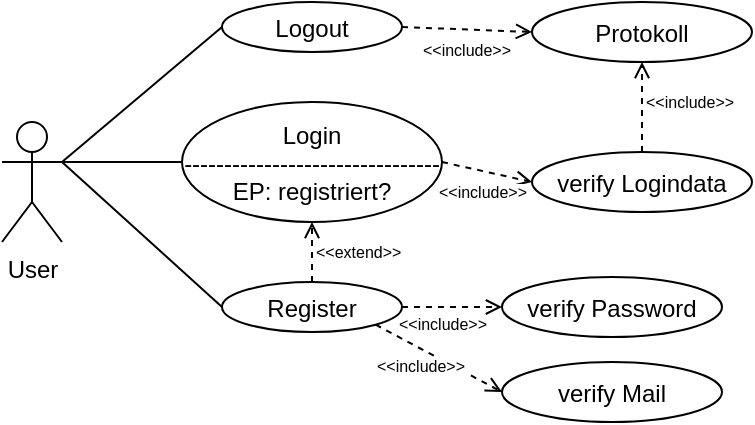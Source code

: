 <mxfile>
    <diagram id="IBGAWu8_Kx7dakM2yCiW" name="UseCase">
        <mxGraphModel dx="941" dy="678" grid="1" gridSize="10" guides="1" tooltips="1" connect="1" arrows="1" fold="1" page="1" pageScale="1" pageWidth="850" pageHeight="1100" math="0" shadow="0">
            <root>
                <mxCell id="0"/>
                <mxCell id="1" parent="0"/>
                <mxCell id="18" style="edgeStyle=none;html=1;exitX=1;exitY=0.333;exitDx=0;exitDy=0;exitPerimeter=0;entryX=0;entryY=0.5;entryDx=0;entryDy=0;fontSize=8;endArrow=none;endFill=0;" parent="1" source="2" target="17" edge="1">
                    <mxGeometry relative="1" as="geometry"/>
                </mxCell>
                <mxCell id="2" value="User" style="shape=umlActor;verticalLabelPosition=bottom;verticalAlign=top;html=1;" parent="1" vertex="1">
                    <mxGeometry x="50" y="110" width="30" height="60" as="geometry"/>
                </mxCell>
                <mxCell id="5" style="edgeStyle=none;html=1;exitX=0;exitY=0.5;exitDx=0;exitDy=0;entryX=1;entryY=0.333;entryDx=0;entryDy=0;entryPerimeter=0;endArrow=none;endFill=0;" parent="1" source="3" target="2" edge="1">
                    <mxGeometry relative="1" as="geometry"/>
                </mxCell>
                <mxCell id="14" value="&amp;lt;&amp;lt;include&amp;gt;&amp;gt;" style="edgeStyle=none;html=1;exitX=1;exitY=0.5;exitDx=0;exitDy=0;entryX=0;entryY=0.5;entryDx=0;entryDy=0;dashed=1;fontSize=8;endArrow=open;endFill=0;" parent="1" source="3" target="13" edge="1">
                    <mxGeometry y="-10" relative="1" as="geometry">
                        <mxPoint as="offset"/>
                    </mxGeometry>
                </mxCell>
                <mxCell id="3" value="Login&#10;--------------------------------&#10;EP: registriert?" style="ellipse;" parent="1" vertex="1">
                    <mxGeometry x="140" y="100" width="130" height="60" as="geometry"/>
                </mxCell>
                <mxCell id="7" style="edgeStyle=none;html=1;exitX=0;exitY=0.5;exitDx=0;exitDy=0;entryX=1;entryY=0.333;entryDx=0;entryDy=0;entryPerimeter=0;endArrow=none;endFill=0;" parent="1" source="4" target="2" edge="1">
                    <mxGeometry relative="1" as="geometry"/>
                </mxCell>
                <mxCell id="8" value="&amp;lt;&amp;lt;extend&amp;gt;&amp;gt;" style="edgeStyle=none;html=1;exitX=0.5;exitY=0;exitDx=0;exitDy=0;entryX=0.5;entryY=1;entryDx=0;entryDy=0;endArrow=open;endFill=0;dashed=1;align=left;fontSize=8;" parent="1" source="4" target="3" edge="1">
                    <mxGeometry relative="1" as="geometry">
                        <mxPoint as="offset"/>
                    </mxGeometry>
                </mxCell>
                <mxCell id="10" value="&amp;lt;&amp;lt;include&amp;gt;&amp;gt;" style="edgeStyle=none;html=1;exitX=1;exitY=0.5;exitDx=0;exitDy=0;entryX=0;entryY=0.5;entryDx=0;entryDy=0;dashed=1;fontSize=8;endArrow=open;endFill=0;" parent="1" source="4" target="9" edge="1">
                    <mxGeometry x="-0.2" y="-7" relative="1" as="geometry">
                        <mxPoint y="1" as="offset"/>
                    </mxGeometry>
                </mxCell>
                <mxCell id="4" value="Register" style="ellipse;" parent="1" vertex="1">
                    <mxGeometry x="160" y="190" width="90" height="25" as="geometry"/>
                </mxCell>
                <mxCell id="9" value="verify Password" style="ellipse;" parent="1" vertex="1">
                    <mxGeometry x="300" y="187.5" width="110" height="30" as="geometry"/>
                </mxCell>
                <mxCell id="11" value="verify Mail" style="ellipse;" parent="1" vertex="1">
                    <mxGeometry x="300" y="230" width="110" height="30" as="geometry"/>
                </mxCell>
                <mxCell id="12" value="&amp;lt;&amp;lt;include&amp;gt;&amp;gt;" style="edgeStyle=none;html=1;exitX=1;exitY=1;exitDx=0;exitDy=0;entryX=0;entryY=0.5;entryDx=0;entryDy=0;dashed=1;fontSize=8;endArrow=open;endFill=0;" parent="1" source="4" target="11" edge="1">
                    <mxGeometry x="-0.2" y="-7" relative="1" as="geometry">
                        <mxPoint x="260" y="212.5" as="sourcePoint"/>
                        <mxPoint x="310" y="212.5" as="targetPoint"/>
                        <mxPoint y="1" as="offset"/>
                    </mxGeometry>
                </mxCell>
                <mxCell id="13" value="verify Logindata" style="ellipse;" parent="1" vertex="1">
                    <mxGeometry x="315" y="125" width="110" height="30" as="geometry"/>
                </mxCell>
                <mxCell id="15" value="Protokoll" style="ellipse;" parent="1" vertex="1">
                    <mxGeometry x="315" y="50" width="110" height="30" as="geometry"/>
                </mxCell>
                <mxCell id="16" value="&amp;lt;&amp;lt;include&amp;gt;&amp;gt;" style="edgeStyle=none;html=1;exitX=0.5;exitY=0;exitDx=0;exitDy=0;dashed=1;fontSize=8;endArrow=open;endFill=0;align=left;" parent="1" source="13" target="15" edge="1">
                    <mxGeometry x="0.111" relative="1" as="geometry">
                        <mxPoint x="270" y="110" as="sourcePoint"/>
                        <mxPoint x="325" y="110" as="targetPoint"/>
                        <mxPoint as="offset"/>
                    </mxGeometry>
                </mxCell>
                <mxCell id="17" value="Logout" style="ellipse;" parent="1" vertex="1">
                    <mxGeometry x="160" y="50" width="90" height="25" as="geometry"/>
                </mxCell>
                <mxCell id="19" value="&amp;lt;&amp;lt;include&amp;gt;&amp;gt;" style="edgeStyle=none;html=1;exitX=1;exitY=0.5;exitDx=0;exitDy=0;dashed=1;fontSize=8;endArrow=open;endFill=0;entryX=0;entryY=0.5;entryDx=0;entryDy=0;" parent="1" source="17" target="15" edge="1">
                    <mxGeometry y="-10" relative="1" as="geometry">
                        <mxPoint x="380" y="135" as="sourcePoint"/>
                        <mxPoint x="390.586" y="99.952" as="targetPoint"/>
                        <mxPoint as="offset"/>
                    </mxGeometry>
                </mxCell>
            </root>
        </mxGraphModel>
    </diagram>
    <diagram id="Udd3E-98QA-qqsInjd2H" name="ERM">
        <mxGraphModel dx="941" dy="678" grid="1" gridSize="10" guides="1" tooltips="1" connect="1" arrows="1" fold="1" page="1" pageScale="1" pageWidth="850" pageHeight="1100" math="0" shadow="0">
            <root>
                <mxCell id="0"/>
                <mxCell id="1" parent="0"/>
                <mxCell id="q2NWLuipzliOTEMS1dcM-1" value="user" style="fontStyle=0;fontSize=11;" parent="1" vertex="1">
                    <mxGeometry x="130" y="120" width="120" height="40" as="geometry"/>
                </mxCell>
                <mxCell id="q2NWLuipzliOTEMS1dcM-2" value="protocol" style="fontStyle=0;fontSize=11;" parent="1" vertex="1">
                    <mxGeometry x="425" y="120" width="120" height="40" as="geometry"/>
                </mxCell>
                <mxCell id="05bgayjinYmatrhTZjWW-1" value="create" style="rhombus;aspect=fixed;fontSize=11;" parent="1" vertex="1">
                    <mxGeometry x="308" y="110" width="60" height="60" as="geometry"/>
                </mxCell>
                <mxCell id="05bgayjinYmatrhTZjWW-2" value="1" style="endArrow=none;html=1;rounded=0;align=center;verticalAlign=bottom;labelBackgroundColor=none;fontSize=11;exitX=1;exitY=0.5;exitDx=0;exitDy=0;" parent="1" source="q2NWLuipzliOTEMS1dcM-1" target="05bgayjinYmatrhTZjWW-1" edge="1">
                    <mxGeometry relative="1" as="geometry">
                        <mxPoint x="280" y="160" as="sourcePoint"/>
                    </mxGeometry>
                </mxCell>
                <mxCell id="05bgayjinYmatrhTZjWW-3" value="n" style="endArrow=none;html=1;rounded=0;align=center;verticalAlign=bottom;labelBackgroundColor=none;fontSize=11;entryX=0;entryY=0.5;entryDx=0;entryDy=0;" parent="1" source="05bgayjinYmatrhTZjWW-1" target="q2NWLuipzliOTEMS1dcM-2" edge="1">
                    <mxGeometry relative="1" as="geometry">
                        <mxPoint x="420" y="160" as="targetPoint"/>
                    </mxGeometry>
                </mxCell>
                <mxCell id="05bgayjinYmatrhTZjWW-4" value="id:int (PK)&lt;br&gt;username:varchar(255) NN unique&lt;br&gt;password:varchar(255) NN&lt;br&gt;created_at:int NN default current_timestamp&lt;br&gt;counter_fail_login:tinyint(1) unsigned default 0&lt;br&gt;banned_at:int" style="text;html=1;align=left;verticalAlign=top;resizable=0;points=[];autosize=1;strokeColor=none;fillColor=none;fontSize=11;labelPosition=center;verticalLabelPosition=middle;" parent="1" vertex="1">
                    <mxGeometry x="130" y="160" width="250" height="90" as="geometry"/>
                </mxCell>
                <mxCell id="05bgayjinYmatrhTZjWW-5" value="id:int (PK)&lt;br&gt;user_id:int (FK)&lt;br&gt;create_at:int NN default current_timestamp&lt;br&gt;ip:varchar(15) NN&lt;br&gt;url:varchar(255) NN&lt;br&gt;browser:varchar(255) NN&lt;br&gt;status:tinyint(1) unsigned" style="text;html=1;align=left;verticalAlign=top;resizable=0;points=[];autosize=1;strokeColor=none;fillColor=none;fontSize=11;" parent="1" vertex="1">
                    <mxGeometry x="425" y="160" width="230" height="110" as="geometry"/>
                </mxCell>
            </root>
        </mxGraphModel>
    </diagram>
    <diagram id="19qTDLSi0NREUjX-vqOL" name="ClassDiag">
        <mxGraphModel dx="941" dy="678" grid="1" gridSize="10" guides="1" tooltips="1" connect="1" arrows="1" fold="1" page="1" pageScale="1" pageWidth="850" pageHeight="1100" math="0" shadow="0">
            <root>
                <mxCell id="0"/>
                <mxCell id="1" parent="0"/>
                <mxCell id="05gbnumkBpOHfSoH0cbG-1" value="&lt;b&gt;:Db&lt;br&gt;&lt;/b&gt;{final}" style="swimlane;fontStyle=0;align=center;verticalAlign=top;childLayout=stackLayout;horizontal=1;startSize=40;horizontalStack=0;resizeParent=1;resizeParentMax=0;resizeLast=0;collapsible=0;marginBottom=0;html=1;" parent="1" vertex="1">
                    <mxGeometry x="10" y="20" width="280" height="350" as="geometry"/>
                </mxCell>
                <mxCell id="05gbnumkBpOHfSoH0cbG-3" value="- db:str|null&lt;br&gt;- db_user:str&lt;br&gt;- db_pass:str&lt;br&gt;- dbc:mysqli|false&lt;br&gt;- mystmt:mysqli_stmt|false&lt;br&gt;- result:mysqli_result|false&lt;br&gt;- data:array&lt;br&gt;- insert_id:int&lt;br&gt;- affected_rows:int&lt;br&gt;- msgs:Msgs" style="text;html=1;strokeColor=none;fillColor=none;align=left;verticalAlign=top;spacingLeft=4;spacingRight=4;overflow=hidden;rotatable=0;points=[[0,0.5],[1,0.5]];portConstraint=eastwest;" parent="05gbnumkBpOHfSoH0cbG-1" vertex="1">
                    <mxGeometry y="40" width="280" height="160" as="geometry"/>
                </mxCell>
                <mxCell id="05gbnumkBpOHfSoH0cbG-6" value="" style="line;strokeWidth=1;fillColor=none;align=left;verticalAlign=middle;spacingTop=-1;spacingLeft=3;spacingRight=3;rotatable=0;labelPosition=right;points=[];portConstraint=eastwest;" parent="05gbnumkBpOHfSoH0cbG-1" vertex="1">
                    <mxGeometry y="200" width="280" height="8" as="geometry"/>
                </mxCell>
                <mxCell id="05gbnumkBpOHfSoH0cbG-8" value="+ Db(host, port, db, user, pass stmt, params):void&lt;br&gt;- connect():void&lt;br&gt;+ setDb(db:str):void&lt;br&gt;+ query(stmt:Stmt, params:mixed[]):void&lt;br&gt;+ getData():array&lt;br&gt;+ getInsertId():int|false&lt;br&gt;+ getAffectedRows():int|false&lt;br&gt;- setUser(user:str):void&lt;br&gt;- setPass(pass:str):void" style="text;html=1;strokeColor=none;fillColor=none;align=left;verticalAlign=middle;spacingLeft=4;spacingRight=4;overflow=hidden;rotatable=0;points=[[0,0.5],[1,0.5]];portConstraint=eastwest;" parent="05gbnumkBpOHfSoH0cbG-1" vertex="1">
                    <mxGeometry y="208" width="280" height="142" as="geometry"/>
                </mxCell>
                <mxCell id="05gbnumkBpOHfSoH0cbG-9" value="&lt;b&gt;:Msgs&lt;/b&gt;" style="swimlane;fontStyle=0;align=center;verticalAlign=top;childLayout=stackLayout;horizontal=1;startSize=30;horizontalStack=0;resizeParent=1;resizeParentMax=0;resizeLast=0;collapsible=0;marginBottom=0;html=1;" parent="1" vertex="1">
                    <mxGeometry x="335" y="270" width="180" height="110" as="geometry"/>
                </mxCell>
                <mxCell id="05gbnumkBpOHfSoH0cbG-10" value="- msgs:array" style="text;html=1;strokeColor=none;fillColor=none;align=left;verticalAlign=middle;spacingLeft=4;spacingRight=4;overflow=hidden;rotatable=0;points=[[0,0.5],[1,0.5]];portConstraint=eastwest;" parent="05gbnumkBpOHfSoH0cbG-9" vertex="1">
                    <mxGeometry y="30" width="180" height="30" as="geometry"/>
                </mxCell>
                <mxCell id="05gbnumkBpOHfSoH0cbG-11" value="" style="line;strokeWidth=1;fillColor=none;align=left;verticalAlign=middle;spacingTop=-1;spacingLeft=3;spacingRight=3;rotatable=0;labelPosition=right;points=[];portConstraint=eastwest;" parent="05gbnumkBpOHfSoH0cbG-9" vertex="1">
                    <mxGeometry y="60" width="180" height="8" as="geometry"/>
                </mxCell>
                <mxCell id="05gbnumkBpOHfSoH0cbG-12" value="+ set(Exception, Msgtype):void&lt;br&gt;+ get(int|null):array" style="text;html=1;strokeColor=none;fillColor=none;align=left;verticalAlign=middle;spacingLeft=4;spacingRight=4;overflow=hidden;rotatable=0;points=[[0,0.5],[1,0.5]];portConstraint=eastwest;" parent="05gbnumkBpOHfSoH0cbG-9" vertex="1">
                    <mxGeometry y="68" width="180" height="42" as="geometry"/>
                </mxCell>
                <mxCell id="05gbnumkBpOHfSoH0cbG-13" value="&lt;b&gt;:Server&lt;/b&gt;" style="swimlane;fontStyle=0;align=center;verticalAlign=top;childLayout=stackLayout;horizontal=1;startSize=40;horizontalStack=0;resizeParent=1;resizeParentMax=0;resizeLast=0;collapsible=0;marginBottom=0;html=1;" parent="1" vertex="1">
                    <mxGeometry x="330" y="10" width="140" height="190" as="geometry"/>
                </mxCell>
                <mxCell id="05gbnumkBpOHfSoH0cbG-14" value="# host:str&lt;br&gt;# port:int&lt;br&gt;- is_available:bool&lt;br&gt;- msgs:Msgs" style="text;html=1;strokeColor=none;fillColor=none;align=left;verticalAlign=top;spacingLeft=4;spacingRight=4;overflow=hidden;rotatable=0;points=[[0,0.5],[1,0.5]];portConstraint=eastwest;" parent="05gbnumkBpOHfSoH0cbG-13" vertex="1">
                    <mxGeometry y="40" width="140" height="70" as="geometry"/>
                </mxCell>
                <mxCell id="05gbnumkBpOHfSoH0cbG-15" value="" style="line;strokeWidth=1;fillColor=none;align=left;verticalAlign=middle;spacingTop=-1;spacingLeft=3;spacingRight=3;rotatable=0;labelPosition=right;points=[];portConstraint=eastwest;" parent="05gbnumkBpOHfSoH0cbG-13" vertex="1">
                    <mxGeometry y="110" width="140" height="8" as="geometry"/>
                </mxCell>
                <mxCell id="05gbnumkBpOHfSoH0cbG-16" value="+ Server(host, port):void&lt;br&gt;+ isAvailable():bool&lt;br&gt;- setHost(host):void&lt;br&gt;- setPort(port):void" style="text;html=1;strokeColor=none;fillColor=none;align=left;verticalAlign=middle;spacingLeft=4;spacingRight=4;overflow=hidden;rotatable=0;points=[[0,0.5],[1,0.5]];portConstraint=eastwest;" parent="05gbnumkBpOHfSoH0cbG-13" vertex="1">
                    <mxGeometry y="118" width="140" height="72" as="geometry"/>
                </mxCell>
                <mxCell id="05gbnumkBpOHfSoH0cbG-17" value="&lt;b&gt;:Session&lt;/b&gt;" style="swimlane;fontStyle=0;align=center;verticalAlign=top;childLayout=stackLayout;horizontal=1;startSize=30;horizontalStack=0;resizeParent=1;resizeParentMax=0;resizeLast=0;collapsible=0;marginBottom=0;html=1;" parent="1" vertex="1">
                    <mxGeometry x="620" y="160" width="140" height="240" as="geometry"/>
                </mxCell>
                <mxCell id="05gbnumkBpOHfSoH0cbG-18" value="- savepath:str&lt;br&gt;- samesite:Samesite&lt;br&gt;- path:str&lt;br&gt;- httponly:bool&lt;br&gt;- secure: bool&lt;br&gt;- lifetime:int&lt;br&gt;- domain:str&lt;br&gt;- msgs:Msgs" style="text;html=1;strokeColor=none;fillColor=none;align=left;verticalAlign=middle;spacingLeft=4;spacingRight=4;overflow=hidden;rotatable=0;points=[[0,0.5],[1,0.5]];portConstraint=eastwest;" parent="05gbnumkBpOHfSoH0cbG-17" vertex="1">
                    <mxGeometry y="30" width="140" height="130" as="geometry"/>
                </mxCell>
                <mxCell id="05gbnumkBpOHfSoH0cbG-19" value="" style="line;strokeWidth=1;fillColor=none;align=left;verticalAlign=middle;spacingTop=-1;spacingLeft=3;spacingRight=3;rotatable=0;labelPosition=right;points=[];portConstraint=eastwest;" parent="05gbnumkBpOHfSoH0cbG-17" vertex="1">
                    <mxGeometry y="160" width="140" height="8" as="geometry"/>
                </mxCell>
                <mxCell id="05gbnumkBpOHfSoH0cbG-20" value="+ Session():void&lt;br&gt;+ set(key, value):void&lt;br&gt;+ get(key):mixed&lt;br&gt;- setSavepath(path):void" style="text;html=1;strokeColor=none;fillColor=none;align=left;verticalAlign=middle;spacingLeft=4;spacingRight=4;overflow=hidden;rotatable=0;points=[[0,0.5],[1,0.5]];portConstraint=eastwest;" parent="05gbnumkBpOHfSoH0cbG-17" vertex="1">
                    <mxGeometry y="168" width="140" height="72" as="geometry"/>
                </mxCell>
                <mxCell id="05gbnumkBpOHfSoH0cbG-21" value="&amp;lt;&amp;lt;enumeration&amp;gt;&amp;gt;&lt;br&gt;&lt;b&gt;Msgtype&lt;/b&gt;&lt;br&gt;" style="swimlane;fontStyle=0;align=center;verticalAlign=top;childLayout=stackLayout;horizontal=1;startSize=44;horizontalStack=0;resizeParent=1;resizeParentMax=0;resizeLast=0;collapsible=0;marginBottom=0;html=1;" parent="1" vertex="1">
                    <mxGeometry x="590" width="140" height="130" as="geometry"/>
                </mxCell>
                <mxCell id="05gbnumkBpOHfSoH0cbG-23" value="Primary&lt;br&gt;Success&lt;br&gt;Info&lt;br&gt;Warning&lt;br&gt;Danger" style="text;html=1;strokeColor=none;fillColor=none;align=left;verticalAlign=top;spacingLeft=4;spacingRight=4;overflow=hidden;rotatable=0;points=[[0,0.5],[1,0.5]];portConstraint=eastwest;" parent="05gbnumkBpOHfSoH0cbG-21" vertex="1">
                    <mxGeometry y="44" width="140" height="86" as="geometry"/>
                </mxCell>
                <mxCell id="05gbnumkBpOHfSoH0cbG-29" value="&amp;lt;&amp;lt;enumeration&amp;gt;&amp;gt;&lt;br&gt;&lt;b&gt;Stmt&lt;/b&gt;" style="swimlane;fontStyle=0;align=center;verticalAlign=top;childLayout=stackLayout;horizontal=1;startSize=40;horizontalStack=0;resizeParent=1;resizeParentMax=0;resizeLast=0;collapsible=0;marginBottom=0;html=1;" parent="1" vertex="1">
                    <mxGeometry x="10" y="420" width="140" height="140" as="geometry"/>
                </mxCell>
                <mxCell id="05gbnumkBpOHfSoH0cbG-30" value="getUserData&lt;br&gt;..." style="text;html=1;strokeColor=none;fillColor=none;align=left;verticalAlign=middle;spacingLeft=4;spacingRight=4;overflow=hidden;rotatable=0;points=[[0,0.5],[1,0.5]];portConstraint=eastwest;" parent="05gbnumkBpOHfSoH0cbG-29" vertex="1">
                    <mxGeometry y="40" width="140" height="40" as="geometry"/>
                </mxCell>
                <mxCell id="05gbnumkBpOHfSoH0cbG-31" value="" style="line;strokeWidth=1;fillColor=none;align=left;verticalAlign=middle;spacingTop=-1;spacingLeft=3;spacingRight=3;rotatable=0;labelPosition=right;points=[];portConstraint=eastwest;" parent="05gbnumkBpOHfSoH0cbG-29" vertex="1">
                    <mxGeometry y="80" width="140" height="8" as="geometry"/>
                </mxCell>
                <mxCell id="05gbnumkBpOHfSoH0cbG-32" value="+ getSQL():str&lt;br&gt;+ getParamTypes():str&lt;br&gt;- getSplit(int):str" style="text;html=1;strokeColor=none;fillColor=none;align=left;verticalAlign=middle;spacingLeft=4;spacingRight=4;overflow=hidden;rotatable=0;points=[[0,0.5],[1,0.5]];portConstraint=eastwest;" parent="05gbnumkBpOHfSoH0cbG-29" vertex="1">
                    <mxGeometry y="88" width="140" height="52" as="geometry"/>
                </mxCell>
                <mxCell id="05gbnumkBpOHfSoH0cbG-33" value="" style="endArrow=none;startArrow=diamondThin;endFill=0;startFill=0;html=1;verticalAlign=bottom;labelBackgroundColor=none;strokeWidth=1;startSize=19;endSize=9;entryX=0.5;entryY=0;entryDx=0;entryDy=0;exitX=0.461;exitY=1.033;exitDx=0;exitDy=0;exitPerimeter=0;" parent="1" source="05gbnumkBpOHfSoH0cbG-8" target="05gbnumkBpOHfSoH0cbG-29" edge="1">
                    <mxGeometry width="160" relative="1" as="geometry">
                        <mxPoint x="230" y="370" as="sourcePoint"/>
                        <mxPoint x="480" y="140" as="targetPoint"/>
                    </mxGeometry>
                </mxCell>
                <mxCell id="05gbnumkBpOHfSoH0cbG-34" value="" style="endArrow=block;startArrow=none;endFill=0;startFill=0;endSize=11;html=1;verticalAlign=bottom;labelBackgroundColor=none;strokeWidth=1;entryX=0;entryY=0.5;entryDx=0;entryDy=0;exitX=0.999;exitY=0.252;exitDx=0;exitDy=0;exitPerimeter=0;" parent="1" source="05gbnumkBpOHfSoH0cbG-3" target="05gbnumkBpOHfSoH0cbG-14" edge="1">
                    <mxGeometry width="160" relative="1" as="geometry">
                        <mxPoint x="290" y="120" as="sourcePoint"/>
                        <mxPoint x="450" y="120" as="targetPoint"/>
                    </mxGeometry>
                </mxCell>
                <mxCell id="05gbnumkBpOHfSoH0cbG-35" value="" style="endArrow=none;startArrow=diamondThin;endFill=0;startFill=1;html=1;verticalAlign=bottom;labelBackgroundColor=none;strokeWidth=1;startSize=19;endSize=9;entryX=0.5;entryY=0;entryDx=0;entryDy=0;exitX=0.555;exitY=1.014;exitDx=0;exitDy=0;exitPerimeter=0;" parent="1" source="05gbnumkBpOHfSoH0cbG-16" target="05gbnumkBpOHfSoH0cbG-9" edge="1">
                    <mxGeometry width="160" relative="1" as="geometry">
                        <mxPoint x="302.21" y="245.63" as="sourcePoint"/>
                        <mxPoint x="380.0" y="340" as="targetPoint"/>
                    </mxGeometry>
                </mxCell>
                <mxCell id="05gbnumkBpOHfSoH0cbG-36" value="" style="endArrow=none;startArrow=diamondThin;endFill=0;startFill=1;html=1;verticalAlign=bottom;labelBackgroundColor=none;strokeWidth=1;startSize=19;endSize=9;entryX=0;entryY=0.5;entryDx=0;entryDy=0;" parent="1" target="05gbnumkBpOHfSoH0cbG-10" edge="1">
                    <mxGeometry width="160" relative="1" as="geometry">
                        <mxPoint x="290" y="290" as="sourcePoint"/>
                        <mxPoint x="570" y="85.0" as="targetPoint"/>
                    </mxGeometry>
                </mxCell>
                <mxCell id="05gbnumkBpOHfSoH0cbG-37" value="" style="endArrow=none;startArrow=diamondThin;endFill=0;startFill=0;html=1;verticalAlign=bottom;labelBackgroundColor=none;strokeWidth=1;startSize=19;endSize=9;entryX=0.25;entryY=1;entryDx=0;entryDy=0;exitX=0.75;exitY=0;exitDx=0;exitDy=0;" parent="1" source="05gbnumkBpOHfSoH0cbG-9" target="05gbnumkBpOHfSoH0cbG-21" edge="1">
                    <mxGeometry width="160" relative="1" as="geometry">
                        <mxPoint x="302.21" y="322.63" as="sourcePoint"/>
                        <mxPoint x="380.0" y="380" as="targetPoint"/>
                    </mxGeometry>
                </mxCell>
                <mxCell id="05gbnumkBpOHfSoH0cbG-38" value="&amp;lt;&amp;lt;enumeration&amp;gt;&amp;gt;&lt;br&gt;&lt;b&gt;Samesite&lt;/b&gt;" style="swimlane;fontStyle=0;align=center;verticalAlign=top;childLayout=stackLayout;horizontal=1;startSize=40;horizontalStack=0;resizeParent=1;resizeParentMax=0;resizeLast=0;collapsible=0;marginBottom=0;html=1;" parent="1" vertex="1">
                    <mxGeometry x="650" y="450" width="140" height="100" as="geometry"/>
                </mxCell>
                <mxCell id="05gbnumkBpOHfSoH0cbG-39" value="Lax&lt;br&gt;Strict&lt;br&gt;None" style="text;html=1;strokeColor=none;fillColor=none;align=left;verticalAlign=middle;spacingLeft=4;spacingRight=4;overflow=hidden;rotatable=0;points=[[0,0.5],[1,0.5]];portConstraint=eastwest;" parent="05gbnumkBpOHfSoH0cbG-38" vertex="1">
                    <mxGeometry y="40" width="140" height="60" as="geometry"/>
                </mxCell>
                <mxCell id="05gbnumkBpOHfSoH0cbG-42" value="" style="endArrow=none;startArrow=diamondThin;endFill=0;startFill=0;html=1;verticalAlign=bottom;labelBackgroundColor=none;strokeWidth=1;startSize=19;endSize=9;entryX=0.5;entryY=0;entryDx=0;entryDy=0;exitX=0.537;exitY=1.031;exitDx=0;exitDy=0;exitPerimeter=0;" parent="1" source="05gbnumkBpOHfSoH0cbG-20" target="05gbnumkBpOHfSoH0cbG-38" edge="1">
                    <mxGeometry width="160" relative="1" as="geometry">
                        <mxPoint x="710" y="400" as="sourcePoint"/>
                        <mxPoint x="787.79" y="467.37" as="targetPoint"/>
                    </mxGeometry>
                </mxCell>
                <mxCell id="05gbnumkBpOHfSoH0cbG-43" value="" style="endArrow=none;startArrow=diamondThin;endFill=0;startFill=1;html=1;verticalAlign=bottom;labelBackgroundColor=none;strokeWidth=1;startSize=19;endSize=9;exitX=0;exitY=0.5;exitDx=0;exitDy=0;entryX=1;entryY=0.5;entryDx=0;entryDy=0;" parent="1" source="05gbnumkBpOHfSoH0cbG-18" target="05gbnumkBpOHfSoH0cbG-10" edge="1">
                    <mxGeometry width="160" relative="1" as="geometry">
                        <mxPoint x="500" y="174" as="sourcePoint"/>
                        <mxPoint x="550" y="215" as="targetPoint"/>
                    </mxGeometry>
                </mxCell>
                <mxCell id="vMj5BwbHL9X6w9c0eY9x-3" value="&lt;b&gt;BaseController&lt;/b&gt;&lt;br&gt;{abstract}" style="swimlane;fontStyle=0;align=center;verticalAlign=top;childLayout=stackLayout;horizontal=1;startSize=40;horizontalStack=0;resizeParent=1;resizeParentMax=0;resizeLast=0;collapsible=0;marginBottom=0;html=1;" parent="1" vertex="1">
                    <mxGeometry x="230" y="610" width="220" height="108" as="geometry"/>
                </mxCell>
                <mxCell id="vMj5BwbHL9X6w9c0eY9x-5" value="# msgs:Msgs&lt;br&gt;# request:mixed[]" style="text;html=1;strokeColor=none;fillColor=none;align=left;verticalAlign=middle;spacingLeft=4;spacingRight=4;overflow=hidden;rotatable=0;points=[[0,0.5],[1,0.5]];portConstraint=eastwest;" parent="vMj5BwbHL9X6w9c0eY9x-3" vertex="1">
                    <mxGeometry y="40" width="220" height="40" as="geometry"/>
                </mxCell>
                <mxCell id="vMj5BwbHL9X6w9c0eY9x-8" value="" style="line;strokeWidth=1;fillColor=none;align=left;verticalAlign=middle;spacingTop=-1;spacingLeft=3;spacingRight=3;rotatable=0;labelPosition=right;points=[];portConstraint=eastwest;" parent="vMj5BwbHL9X6w9c0eY9x-3" vertex="1">
                    <mxGeometry y="80" width="220" height="8" as="geometry"/>
                </mxCell>
                <mxCell id="vMj5BwbHL9X6w9c0eY9x-10" value="+ BaseController(request:mixed[]):void" style="text;html=1;strokeColor=none;fillColor=none;align=left;verticalAlign=middle;spacingLeft=4;spacingRight=4;overflow=hidden;rotatable=0;points=[[0,0.5],[1,0.5]];portConstraint=eastwest;" parent="vMj5BwbHL9X6w9c0eY9x-3" vertex="1">
                    <mxGeometry y="88" width="220" height="20" as="geometry"/>
                </mxCell>
                <mxCell id="vMj5BwbHL9X6w9c0eY9x-11" value="&lt;b&gt;BaseView&lt;/b&gt;&lt;br&gt;{abstract}" style="swimlane;fontStyle=0;align=center;verticalAlign=top;childLayout=stackLayout;horizontal=1;startSize=40;horizontalStack=0;resizeParent=1;resizeParentMax=0;resizeLast=0;collapsible=0;marginBottom=0;html=1;" parent="1" vertex="1">
                    <mxGeometry x="460" y="610" width="310" height="210" as="geometry"/>
                </mxCell>
                <mxCell id="vMj5BwbHL9X6w9c0eY9x-13" value="# msgs:Msgs&lt;br&gt;# request:mixed[]&lt;br&gt;# tmplpath:string|null&lt;br&gt;# tmpl:string|null&lt;br&gt;# html:string" style="text;html=1;strokeColor=none;fillColor=none;align=left;verticalAlign=middle;spacingLeft=4;spacingRight=4;overflow=hidden;rotatable=0;points=[[0,0.5],[1,0.5]];portConstraint=eastwest;" parent="vMj5BwbHL9X6w9c0eY9x-11" vertex="1">
                    <mxGeometry y="40" width="310" height="80" as="geometry"/>
                </mxCell>
                <mxCell id="vMj5BwbHL9X6w9c0eY9x-16" value="" style="line;strokeWidth=1;fillColor=none;align=left;verticalAlign=middle;spacingTop=-1;spacingLeft=3;spacingRight=3;rotatable=0;labelPosition=right;points=[];portConstraint=eastwest;" parent="vMj5BwbHL9X6w9c0eY9x-11" vertex="1">
                    <mxGeometry y="120" width="310" height="8" as="geometry"/>
                </mxCell>
                <mxCell id="vMj5BwbHL9X6w9c0eY9x-18" value="+ BaseView(request:mixed[], componenPath:string):void&lt;br&gt;+ show():string&lt;br&gt;# setTmplPath(componentPath:string):void&lt;br&gt;# setTmpl():void&lt;br&gt;# render():void" style="text;html=1;strokeColor=none;fillColor=none;align=left;verticalAlign=middle;spacingLeft=4;spacingRight=4;overflow=hidden;rotatable=0;points=[[0,0.5],[1,0.5]];portConstraint=eastwest;" parent="vMj5BwbHL9X6w9c0eY9x-11" vertex="1">
                    <mxGeometry y="128" width="310" height="82" as="geometry"/>
                </mxCell>
                <mxCell id="vMj5BwbHL9X6w9c0eY9x-19" value="&lt;b&gt;BaseModel&lt;/b&gt;&lt;br&gt;{abstract}" style="swimlane;fontStyle=0;align=center;verticalAlign=top;childLayout=stackLayout;horizontal=1;startSize=40;horizontalStack=0;resizeParent=1;resizeParentMax=0;resizeLast=0;collapsible=0;marginBottom=0;html=1;" parent="1" vertex="1">
                    <mxGeometry x="10" y="610" width="210" height="138" as="geometry"/>
                </mxCell>
                <mxCell id="vMj5BwbHL9X6w9c0eY9x-21" value="# db:Db&lt;br&gt;# msgs:Msgs&lt;br&gt;# session:Session&lt;br&gt;# request:mixed[]" style="text;html=1;strokeColor=none;fillColor=none;align=left;verticalAlign=middle;spacingLeft=4;spacingRight=4;overflow=hidden;rotatable=0;points=[[0,0.5],[1,0.5]];portConstraint=eastwest;" parent="vMj5BwbHL9X6w9c0eY9x-19" vertex="1">
                    <mxGeometry y="40" width="210" height="70" as="geometry"/>
                </mxCell>
                <mxCell id="vMj5BwbHL9X6w9c0eY9x-24" value="" style="line;strokeWidth=1;fillColor=none;align=left;verticalAlign=middle;spacingTop=-1;spacingLeft=3;spacingRight=3;rotatable=0;labelPosition=right;points=[];portConstraint=eastwest;" parent="vMj5BwbHL9X6w9c0eY9x-19" vertex="1">
                    <mxGeometry y="110" width="210" height="8" as="geometry"/>
                </mxCell>
                <mxCell id="vMj5BwbHL9X6w9c0eY9x-26" value="+ BaseModel(request:mixed[]):void" style="text;html=1;strokeColor=none;fillColor=none;align=left;verticalAlign=middle;spacingLeft=4;spacingRight=4;overflow=hidden;rotatable=0;points=[[0,0.5],[1,0.5]];portConstraint=eastwest;" parent="vMj5BwbHL9X6w9c0eY9x-19" vertex="1">
                    <mxGeometry y="118" width="210" height="20" as="geometry"/>
                </mxCell>
                <mxCell id="vMj5BwbHL9X6w9c0eY9x-27" value="" style="endArrow=none;startArrow=diamondThin;endFill=0;startFill=1;html=1;verticalAlign=bottom;labelBackgroundColor=none;strokeWidth=1;startSize=19;endSize=9;entryX=0.75;entryY=0;entryDx=0;entryDy=0;exitX=0.845;exitY=1.016;exitDx=0;exitDy=0;exitPerimeter=0;" parent="1" source="05gbnumkBpOHfSoH0cbG-8" target="vMj5BwbHL9X6w9c0eY9x-19" edge="1">
                    <mxGeometry width="160" relative="1" as="geometry">
                        <mxPoint x="320" y="214.769" as="sourcePoint"/>
                        <mxPoint x="570" y="259" as="targetPoint"/>
                    </mxGeometry>
                </mxCell>
                <mxCell id="vMj5BwbHL9X6w9c0eY9x-28" value="" style="endArrow=none;startArrow=diamondThin;endFill=0;startFill=1;html=1;verticalAlign=bottom;labelBackgroundColor=none;strokeWidth=1;startSize=19;endSize=9;entryX=0.857;entryY=0;entryDx=0;entryDy=0;exitX=0.126;exitY=1.054;exitDx=0;exitDy=0;exitPerimeter=0;entryPerimeter=0;" parent="1" source="05gbnumkBpOHfSoH0cbG-12" target="vMj5BwbHL9X6w9c0eY9x-19" edge="1">
                    <mxGeometry width="160" relative="1" as="geometry">
                        <mxPoint x="178.586" y="420" as="sourcePoint"/>
                        <mxPoint x="175" y="600" as="targetPoint"/>
                        <Array as="points"/>
                    </mxGeometry>
                </mxCell>
                <mxCell id="vMj5BwbHL9X6w9c0eY9x-29" value="" style="endArrow=none;startArrow=diamondThin;endFill=0;startFill=1;html=1;verticalAlign=bottom;labelBackgroundColor=none;strokeWidth=1;startSize=19;endSize=9;entryX=0;entryY=0.5;entryDx=0;entryDy=0;exitX=1;exitY=0.25;exitDx=0;exitDy=0;" parent="1" source="vMj5BwbHL9X6w9c0eY9x-32" target="vMj5BwbHL9X6w9c0eY9x-38" edge="1">
                    <mxGeometry width="160" relative="1" as="geometry">
                        <mxPoint x="586.04" y="273.994" as="sourcePoint"/>
                        <mxPoint x="195" y="600" as="targetPoint"/>
                    </mxGeometry>
                </mxCell>
                <mxCell id="vMj5BwbHL9X6w9c0eY9x-30" value="" style="endArrow=none;startArrow=diamondThin;endFill=0;startFill=1;html=1;verticalAlign=bottom;labelBackgroundColor=none;strokeWidth=1;startSize=19;endSize=9;entryX=0.5;entryY=0;entryDx=0;entryDy=0;exitX=0.397;exitY=1.054;exitDx=0;exitDy=0;exitPerimeter=0;" parent="1" source="05gbnumkBpOHfSoH0cbG-12" target="vMj5BwbHL9X6w9c0eY9x-3" edge="1">
                    <mxGeometry width="160" relative="1" as="geometry">
                        <mxPoint x="599.02" y="475.97" as="sourcePoint"/>
                        <mxPoint x="175" y="600" as="targetPoint"/>
                        <Array as="points"/>
                    </mxGeometry>
                </mxCell>
                <mxCell id="vMj5BwbHL9X6w9c0eY9x-31" value="" style="endArrow=none;startArrow=diamondThin;endFill=0;startFill=1;html=1;verticalAlign=bottom;labelBackgroundColor=none;strokeWidth=1;startSize=19;endSize=9;entryX=0.25;entryY=0;entryDx=0;entryDy=0;" parent="1" source="05gbnumkBpOHfSoH0cbG-12" target="vMj5BwbHL9X6w9c0eY9x-11" edge="1">
                    <mxGeometry width="160" relative="1" as="geometry">
                        <mxPoint x="622.941" y="280" as="sourcePoint"/>
                        <mxPoint x="375" y="600" as="targetPoint"/>
                        <Array as="points"/>
                    </mxGeometry>
                </mxCell>
                <mxCell id="vMj5BwbHL9X6w9c0eY9x-32" value="&lt;b&gt;LoginModel&lt;/b&gt;" style="swimlane;fontStyle=0;align=center;verticalAlign=top;childLayout=stackLayout;horizontal=1;startSize=30;horizontalStack=0;resizeParent=1;resizeParentMax=0;resizeLast=0;collapsible=0;marginBottom=0;html=1;" parent="1" vertex="1">
                    <mxGeometry x="10" y="970" width="210" height="110" as="geometry"/>
                </mxCell>
                <mxCell id="vMj5BwbHL9X6w9c0eY9x-34" value="" style="line;strokeWidth=1;fillColor=none;align=left;verticalAlign=middle;spacingTop=-1;spacingLeft=3;spacingRight=3;rotatable=0;labelPosition=right;points=[];portConstraint=eastwest;" parent="vMj5BwbHL9X6w9c0eY9x-32" vertex="1">
                    <mxGeometry y="30" width="210" height="8" as="geometry"/>
                </mxCell>
                <mxCell id="vMj5BwbHL9X6w9c0eY9x-35" value="+ verify():mixed[]&lt;br&gt;+ logout():array&lt;br&gt;- addLog(user_id:int, status:int):void&lt;br&gt;+ isServerAvailable():bool" style="text;html=1;strokeColor=none;fillColor=none;align=left;verticalAlign=middle;spacingLeft=4;spacingRight=4;overflow=hidden;rotatable=0;points=[[0,0.5],[1,0.5]];portConstraint=eastwest;" parent="vMj5BwbHL9X6w9c0eY9x-32" vertex="1">
                    <mxGeometry y="38" width="210" height="72" as="geometry"/>
                </mxCell>
                <mxCell id="vMj5BwbHL9X6w9c0eY9x-36" value="" style="endArrow=block;startArrow=none;endFill=0;startFill=0;endSize=11;html=1;verticalAlign=bottom;labelBackgroundColor=none;strokeWidth=1;entryX=0.486;entryY=1.05;entryDx=0;entryDy=0;exitX=0.5;exitY=0;exitDx=0;exitDy=0;entryPerimeter=0;" parent="1" source="vMj5BwbHL9X6w9c0eY9x-32" target="vMj5BwbHL9X6w9c0eY9x-26" edge="1">
                    <mxGeometry width="160" relative="1" as="geometry">
                        <mxPoint x="160.0" y="825.32" as="sourcePoint"/>
                        <mxPoint x="220.28" y="770" as="targetPoint"/>
                    </mxGeometry>
                </mxCell>
                <mxCell id="vMj5BwbHL9X6w9c0eY9x-37" value="&lt;b&gt;LoginController&lt;/b&gt;" style="swimlane;fontStyle=0;align=center;verticalAlign=top;childLayout=stackLayout;horizontal=1;startSize=30;horizontalStack=0;resizeParent=1;resizeParentMax=0;resizeLast=0;collapsible=0;marginBottom=0;html=1;" parent="1" vertex="1">
                    <mxGeometry x="280" y="870" width="190" height="140" as="geometry"/>
                </mxCell>
                <mxCell id="vMj5BwbHL9X6w9c0eY9x-39" value="" style="line;strokeWidth=1;fillColor=none;align=left;verticalAlign=middle;spacingTop=-1;spacingLeft=3;spacingRight=3;rotatable=0;labelPosition=right;points=[];portConstraint=eastwest;" parent="vMj5BwbHL9X6w9c0eY9x-37" vertex="1">
                    <mxGeometry y="30" width="190" height="8" as="geometry"/>
                </mxCell>
                <mxCell id="vMj5BwbHL9X6w9c0eY9x-38" value="- view:LoginView&lt;br&gt;- model:LoginModel" style="text;html=1;strokeColor=none;fillColor=none;align=left;verticalAlign=middle;spacingLeft=4;spacingRight=4;overflow=hidden;rotatable=0;points=[[0,0.5],[1,0.5]];portConstraint=eastwest;" parent="vMj5BwbHL9X6w9c0eY9x-37" vertex="1">
                    <mxGeometry y="38" width="190" height="40" as="geometry"/>
                </mxCell>
                <mxCell id="vMj5BwbHL9X6w9c0eY9x-40" value="+ show():string&lt;br&gt;+ verify():mixed[]&lt;br&gt;+ logout():mixed[]" style="text;html=1;strokeColor=none;fillColor=none;align=left;verticalAlign=middle;spacingLeft=4;spacingRight=4;overflow=hidden;rotatable=0;points=[[0,0.5],[1,0.5]];portConstraint=eastwest;" parent="vMj5BwbHL9X6w9c0eY9x-37" vertex="1">
                    <mxGeometry y="78" width="190" height="62" as="geometry"/>
                </mxCell>
                <mxCell id="vMj5BwbHL9X6w9c0eY9x-41" value="&lt;b&gt;LoginView&lt;/b&gt;" style="swimlane;fontStyle=0;align=center;verticalAlign=top;childLayout=stackLayout;horizontal=1;startSize=30;horizontalStack=0;resizeParent=1;resizeParentMax=0;resizeLast=0;collapsible=0;marginBottom=0;html=1;" parent="1" vertex="1">
                    <mxGeometry x="520" y="930" width="200" height="150" as="geometry"/>
                </mxCell>
                <mxCell id="vMj5BwbHL9X6w9c0eY9x-42" value="# title:String&lt;br&gt;# buttons:mixed[]&lt;br&gt;# scripts:mixed[]&lt;br&gt;# serverAvailable:bool&lt;br&gt;# model:Model" style="text;html=1;strokeColor=none;fillColor=none;align=left;verticalAlign=middle;spacingLeft=4;spacingRight=4;overflow=hidden;rotatable=0;points=[[0,0.5],[1,0.5]];portConstraint=eastwest;" parent="vMj5BwbHL9X6w9c0eY9x-41" vertex="1">
                    <mxGeometry y="30" width="200" height="80" as="geometry"/>
                </mxCell>
                <mxCell id="vMj5BwbHL9X6w9c0eY9x-43" value="" style="line;strokeWidth=1;fillColor=none;align=left;verticalAlign=middle;spacingTop=-1;spacingLeft=3;spacingRight=3;rotatable=0;labelPosition=right;points=[];portConstraint=eastwest;" parent="vMj5BwbHL9X6w9c0eY9x-41" vertex="1">
                    <mxGeometry y="110" width="200" height="8" as="geometry"/>
                </mxCell>
                <mxCell id="vMj5BwbHL9X6w9c0eY9x-44" value="+ LoginView(request:mixed[]):void" style="text;html=1;strokeColor=none;fillColor=none;align=left;verticalAlign=middle;spacingLeft=4;spacingRight=4;overflow=hidden;rotatable=0;points=[[0,0.5],[1,0.5]];portConstraint=eastwest;" parent="vMj5BwbHL9X6w9c0eY9x-41" vertex="1">
                    <mxGeometry y="118" width="200" height="32" as="geometry"/>
                </mxCell>
                <mxCell id="vMj5BwbHL9X6w9c0eY9x-45" value="" style="endArrow=none;startArrow=diamondThin;endFill=0;startFill=1;html=1;verticalAlign=bottom;labelBackgroundColor=none;strokeWidth=1;startSize=19;endSize=9;entryX=-0.011;entryY=0.95;entryDx=0;entryDy=0;entryPerimeter=0;" parent="1" source="vMj5BwbHL9X6w9c0eY9x-35" target="vMj5BwbHL9X6w9c0eY9x-42" edge="1">
                    <mxGeometry width="160" relative="1" as="geometry">
                        <mxPoint x="300" y="1000" as="sourcePoint"/>
                        <mxPoint x="310" y="790" as="targetPoint"/>
                        <Array as="points"/>
                    </mxGeometry>
                </mxCell>
                <mxCell id="vMj5BwbHL9X6w9c0eY9x-46" value="" style="endArrow=none;startArrow=diamondThin;endFill=0;startFill=1;html=1;verticalAlign=bottom;labelBackgroundColor=none;strokeWidth=1;startSize=19;endSize=9;entryX=1;entryY=0.25;entryDx=0;entryDy=0;exitX=0;exitY=0.5;exitDx=0;exitDy=0;" parent="1" source="vMj5BwbHL9X6w9c0eY9x-42" target="vMj5BwbHL9X6w9c0eY9x-37" edge="1">
                    <mxGeometry width="160" relative="1" as="geometry">
                        <mxPoint x="240" y="894" as="sourcePoint"/>
                        <mxPoint x="550" y="950" as="targetPoint"/>
                    </mxGeometry>
                </mxCell>
                <mxCell id="vMj5BwbHL9X6w9c0eY9x-47" value="" style="endArrow=block;startArrow=none;endFill=0;startFill=0;endSize=11;html=1;verticalAlign=bottom;labelBackgroundColor=none;strokeWidth=1;entryX=0.512;entryY=1.05;entryDx=0;entryDy=0;exitX=0.5;exitY=0;exitDx=0;exitDy=0;entryPerimeter=0;" parent="1" source="vMj5BwbHL9X6w9c0eY9x-37" target="vMj5BwbHL9X6w9c0eY9x-10" edge="1">
                    <mxGeometry width="160" relative="1" as="geometry">
                        <mxPoint x="115.0" y="820" as="sourcePoint"/>
                        <mxPoint x="112.06" y="739" as="targetPoint"/>
                    </mxGeometry>
                </mxCell>
                <mxCell id="vMj5BwbHL9X6w9c0eY9x-48" value="" style="endArrow=block;startArrow=none;endFill=0;startFill=0;endSize=12;html=1;verticalAlign=bottom;labelBackgroundColor=none;strokeWidth=1;exitX=0.5;exitY=0;exitDx=0;exitDy=0;entryX=0.392;entryY=1.027;entryDx=0;entryDy=0;entryPerimeter=0;" parent="1" source="vMj5BwbHL9X6w9c0eY9x-41" target="vMj5BwbHL9X6w9c0eY9x-18" edge="1">
                    <mxGeometry width="160" relative="1" as="geometry">
                        <mxPoint x="365" y="740" as="sourcePoint"/>
                        <mxPoint x="616.009" y="800.0" as="targetPoint"/>
                    </mxGeometry>
                </mxCell>
            </root>
        </mxGraphModel>
    </diagram>
</mxfile>